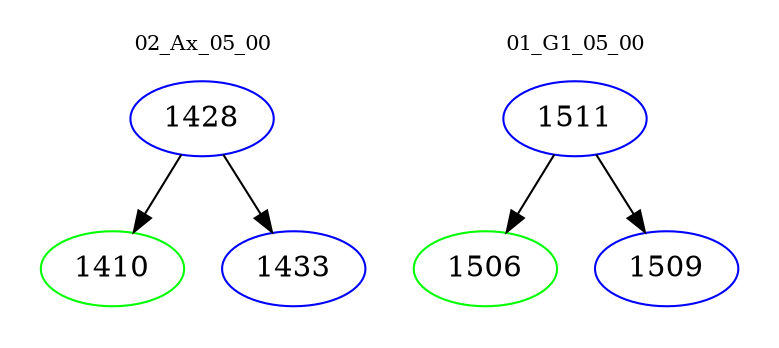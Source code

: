 digraph{
subgraph cluster_0 {
color = white
label = "02_Ax_05_00";
fontsize=10;
T0_1428 [label="1428", color="blue"]
T0_1428 -> T0_1410 [color="black"]
T0_1410 [label="1410", color="green"]
T0_1428 -> T0_1433 [color="black"]
T0_1433 [label="1433", color="blue"]
}
subgraph cluster_1 {
color = white
label = "01_G1_05_00";
fontsize=10;
T1_1511 [label="1511", color="blue"]
T1_1511 -> T1_1506 [color="black"]
T1_1506 [label="1506", color="green"]
T1_1511 -> T1_1509 [color="black"]
T1_1509 [label="1509", color="blue"]
}
}
